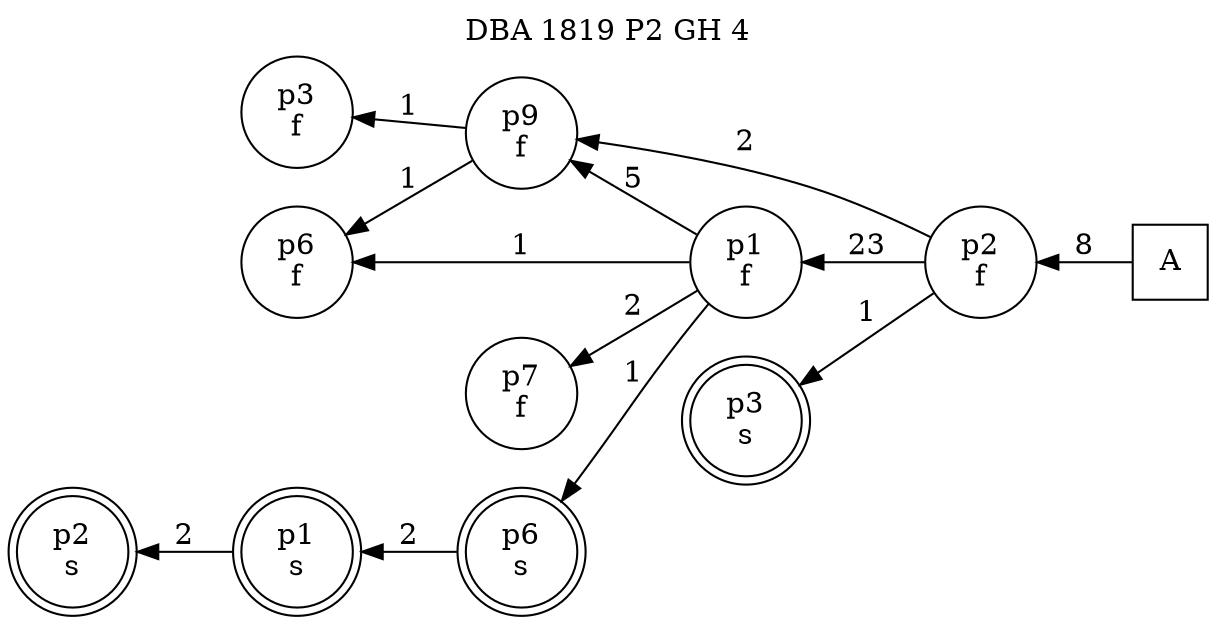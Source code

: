 digraph DBA_1819_P2_GH_4_LOW {
labelloc="tl"
label= " DBA 1819 P2 GH 4 "
rankdir="RL";
"A" [shape="square" label="A"]
"p2_f" [shape="circle" label="p2
f"]
"p1_f" [shape="circle" label="p1
f"]
"p9_f" [shape="circle" label="p9
f"]
"p3_f" [shape="circle" label="p3
f"]
"p7_f" [shape="circle" label="p7
f"]
"p6_f" [shape="circle" label="p6
f"]
"p6_s" [shape="doublecircle" label="p6
s"]
"p1_s" [shape="doublecircle" label="p1
s"]
"p2_s" [shape="doublecircle" label="p2
s"]
"p3_s" [shape="doublecircle" label="p3
s"]
"A" -> "p2_f" [ label=8]
"p2_f" -> "p1_f" [ label=23]
"p2_f" -> "p9_f" [ label=2]
"p2_f" -> "p3_s" [ label=1]
"p1_f" -> "p9_f" [ label=5]
"p1_f" -> "p7_f" [ label=2]
"p1_f" -> "p6_f" [ label=1]
"p1_f" -> "p6_s" [ label=1]
"p9_f" -> "p3_f" [ label=1]
"p9_f" -> "p6_f" [ label=1]
"p6_s" -> "p1_s" [ label=2]
"p1_s" -> "p2_s" [ label=2]
}
